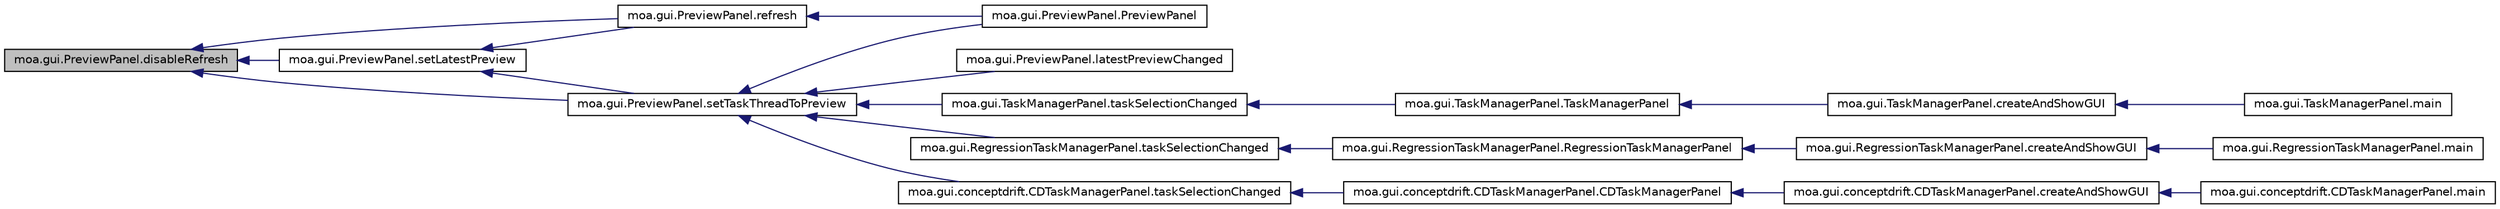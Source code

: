 digraph G
{
  edge [fontname="Helvetica",fontsize="10",labelfontname="Helvetica",labelfontsize="10"];
  node [fontname="Helvetica",fontsize="10",shape=record];
  rankdir=LR;
  Node1 [label="moa.gui.PreviewPanel.disableRefresh",height=0.2,width=0.4,color="black", fillcolor="grey75", style="filled" fontcolor="black"];
  Node1 -> Node2 [dir=back,color="midnightblue",fontsize="10",style="solid",fontname="Helvetica"];
  Node2 [label="moa.gui.PreviewPanel.refresh",height=0.2,width=0.4,color="black", fillcolor="white", style="filled",URL="$classmoa_1_1gui_1_1PreviewPanel.html#ae1ac8173aa25d821c6dceb8d9e630b28"];
  Node2 -> Node3 [dir=back,color="midnightblue",fontsize="10",style="solid",fontname="Helvetica"];
  Node3 [label="moa.gui.PreviewPanel.PreviewPanel",height=0.2,width=0.4,color="black", fillcolor="white", style="filled",URL="$classmoa_1_1gui_1_1PreviewPanel.html#ac32739773ae9c2173296b52bccc18302"];
  Node1 -> Node4 [dir=back,color="midnightblue",fontsize="10",style="solid",fontname="Helvetica"];
  Node4 [label="moa.gui.PreviewPanel.setLatestPreview",height=0.2,width=0.4,color="black", fillcolor="white", style="filled",URL="$classmoa_1_1gui_1_1PreviewPanel.html#a54be4baf6535698a4b85a1444eda1267"];
  Node4 -> Node2 [dir=back,color="midnightblue",fontsize="10",style="solid",fontname="Helvetica"];
  Node4 -> Node5 [dir=back,color="midnightblue",fontsize="10",style="solid",fontname="Helvetica"];
  Node5 [label="moa.gui.PreviewPanel.setTaskThreadToPreview",height=0.2,width=0.4,color="black", fillcolor="white", style="filled",URL="$classmoa_1_1gui_1_1PreviewPanel.html#a669a112f710e0da743cc7cf3f7cd4a18"];
  Node5 -> Node6 [dir=back,color="midnightblue",fontsize="10",style="solid",fontname="Helvetica"];
  Node6 [label="moa.gui.PreviewPanel.latestPreviewChanged",height=0.2,width=0.4,color="black", fillcolor="white", style="filled",URL="$classmoa_1_1gui_1_1PreviewPanel.html#aace826b12ad4f012f524fa0462fa75aa",tooltip="This method is used to receive a signal from TaskMonitor that the lastest preview..."];
  Node5 -> Node3 [dir=back,color="midnightblue",fontsize="10",style="solid",fontname="Helvetica"];
  Node5 -> Node7 [dir=back,color="midnightblue",fontsize="10",style="solid",fontname="Helvetica"];
  Node7 [label="moa.gui.TaskManagerPanel.taskSelectionChanged",height=0.2,width=0.4,color="black", fillcolor="white", style="filled",URL="$classmoa_1_1gui_1_1TaskManagerPanel.html#a159d80082ca6bf89fce0602149435110"];
  Node7 -> Node8 [dir=back,color="midnightblue",fontsize="10",style="solid",fontname="Helvetica"];
  Node8 [label="moa.gui.TaskManagerPanel.TaskManagerPanel",height=0.2,width=0.4,color="black", fillcolor="white", style="filled",URL="$classmoa_1_1gui_1_1TaskManagerPanel.html#ab57b5ee93e92e814d9e0f67a3f4e084f"];
  Node8 -> Node9 [dir=back,color="midnightblue",fontsize="10",style="solid",fontname="Helvetica"];
  Node9 [label="moa.gui.TaskManagerPanel.createAndShowGUI",height=0.2,width=0.4,color="black", fillcolor="white", style="filled",URL="$classmoa_1_1gui_1_1TaskManagerPanel.html#afd68622f85f8e1e31b34f15a2f46c234"];
  Node9 -> Node10 [dir=back,color="midnightblue",fontsize="10",style="solid",fontname="Helvetica"];
  Node10 [label="moa.gui.TaskManagerPanel.main",height=0.2,width=0.4,color="black", fillcolor="white", style="filled",URL="$classmoa_1_1gui_1_1TaskManagerPanel.html#a81a777eba3f5a62e7ddf67a4428acc5e"];
  Node5 -> Node11 [dir=back,color="midnightblue",fontsize="10",style="solid",fontname="Helvetica"];
  Node11 [label="moa.gui.RegressionTaskManagerPanel.taskSelectionChanged",height=0.2,width=0.4,color="black", fillcolor="white", style="filled",URL="$classmoa_1_1gui_1_1RegressionTaskManagerPanel.html#a8877a2cb908c8e5e4d2378999171dff0"];
  Node11 -> Node12 [dir=back,color="midnightblue",fontsize="10",style="solid",fontname="Helvetica"];
  Node12 [label="moa.gui.RegressionTaskManagerPanel.RegressionTaskManagerPanel",height=0.2,width=0.4,color="black", fillcolor="white", style="filled",URL="$classmoa_1_1gui_1_1RegressionTaskManagerPanel.html#adbcef9767e5e801a40b4192dd07f6d31"];
  Node12 -> Node13 [dir=back,color="midnightblue",fontsize="10",style="solid",fontname="Helvetica"];
  Node13 [label="moa.gui.RegressionTaskManagerPanel.createAndShowGUI",height=0.2,width=0.4,color="black", fillcolor="white", style="filled",URL="$classmoa_1_1gui_1_1RegressionTaskManagerPanel.html#a2fa8f3a6f628167cf693724cfd23cd29"];
  Node13 -> Node14 [dir=back,color="midnightblue",fontsize="10",style="solid",fontname="Helvetica"];
  Node14 [label="moa.gui.RegressionTaskManagerPanel.main",height=0.2,width=0.4,color="black", fillcolor="white", style="filled",URL="$classmoa_1_1gui_1_1RegressionTaskManagerPanel.html#a7f6bfd925bfdaaf1162ed39262623782"];
  Node5 -> Node15 [dir=back,color="midnightblue",fontsize="10",style="solid",fontname="Helvetica"];
  Node15 [label="moa.gui.conceptdrift.CDTaskManagerPanel.taskSelectionChanged",height=0.2,width=0.4,color="black", fillcolor="white", style="filled",URL="$classmoa_1_1gui_1_1conceptdrift_1_1CDTaskManagerPanel.html#acd0002bc91b2aba4a70aadbcc6aa952d"];
  Node15 -> Node16 [dir=back,color="midnightblue",fontsize="10",style="solid",fontname="Helvetica"];
  Node16 [label="moa.gui.conceptdrift.CDTaskManagerPanel.CDTaskManagerPanel",height=0.2,width=0.4,color="black", fillcolor="white", style="filled",URL="$classmoa_1_1gui_1_1conceptdrift_1_1CDTaskManagerPanel.html#a04f4ae3de268d7b0ae19682dafc4d06d"];
  Node16 -> Node17 [dir=back,color="midnightblue",fontsize="10",style="solid",fontname="Helvetica"];
  Node17 [label="moa.gui.conceptdrift.CDTaskManagerPanel.createAndShowGUI",height=0.2,width=0.4,color="black", fillcolor="white", style="filled",URL="$classmoa_1_1gui_1_1conceptdrift_1_1CDTaskManagerPanel.html#a4304e684dc5c1b3753d2db5862be5ecf"];
  Node17 -> Node18 [dir=back,color="midnightblue",fontsize="10",style="solid",fontname="Helvetica"];
  Node18 [label="moa.gui.conceptdrift.CDTaskManagerPanel.main",height=0.2,width=0.4,color="black", fillcolor="white", style="filled",URL="$classmoa_1_1gui_1_1conceptdrift_1_1CDTaskManagerPanel.html#a4cb0c8075a43180bf08f6c731600055e"];
  Node1 -> Node5 [dir=back,color="midnightblue",fontsize="10",style="solid",fontname="Helvetica"];
}
